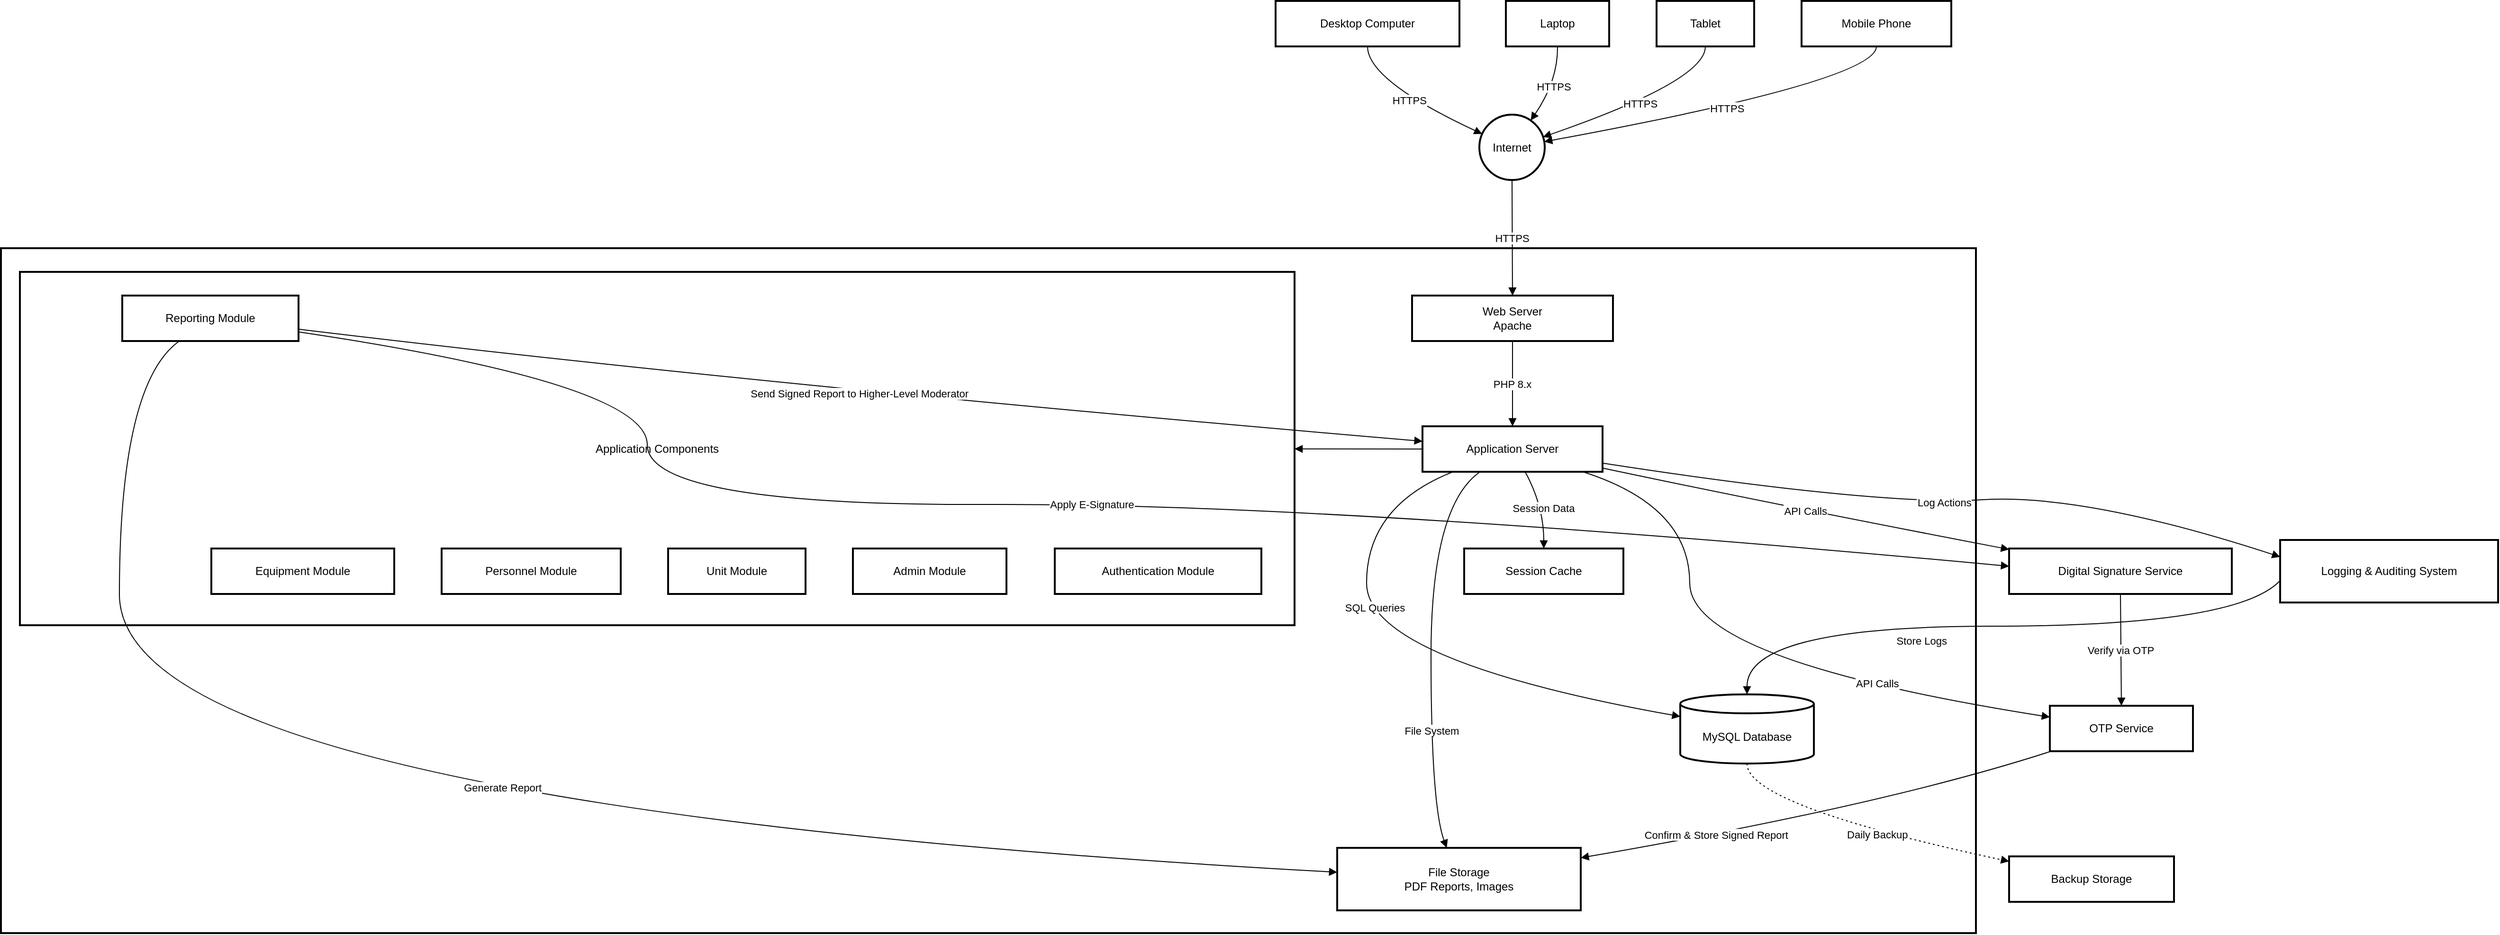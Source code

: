 <mxfile version="26.0.16">
  <diagram name="Page-1" id="wnDVQPhdN0yrqGdEhT5-">
    <mxGraphModel dx="1196" dy="662" grid="1" gridSize="10" guides="1" tooltips="1" connect="1" arrows="1" fold="1" page="1" pageScale="1" pageWidth="850" pageHeight="1100" background="#ffffff" math="0" shadow="0">
      <root>
        <mxCell id="0" />
        <mxCell id="1" parent="0" />
        <mxCell id="FzjDU5e3YEK2CfJTqNCw-419" value="cPanel Hosting Environment" style="whiteSpace=wrap;strokeWidth=2;" parent="1" vertex="1">
          <mxGeometry x="20" y="281" width="2084" height="723" as="geometry" />
        </mxCell>
        <mxCell id="FzjDU5e3YEK2CfJTqNCw-420" value="Application Components" style="whiteSpace=wrap;strokeWidth=2;" parent="1" vertex="1">
          <mxGeometry x="40" y="306" width="1345" height="373" as="geometry" />
        </mxCell>
        <mxCell id="FzjDU5e3YEK2CfJTqNCw-421" value="Desktop Computer" style="whiteSpace=wrap;strokeWidth=2;" parent="1" vertex="1">
          <mxGeometry x="1365" y="20" width="194" height="48" as="geometry" />
        </mxCell>
        <mxCell id="FzjDU5e3YEK2CfJTqNCw-422" value="Laptop" style="whiteSpace=wrap;strokeWidth=2;" parent="1" vertex="1">
          <mxGeometry x="1608" y="20" width="109" height="48" as="geometry" />
        </mxCell>
        <mxCell id="FzjDU5e3YEK2CfJTqNCw-423" value="Tablet" style="whiteSpace=wrap;strokeWidth=2;" parent="1" vertex="1">
          <mxGeometry x="1767" y="20" width="103" height="48" as="geometry" />
        </mxCell>
        <mxCell id="FzjDU5e3YEK2CfJTqNCw-424" value="Mobile Phone" style="whiteSpace=wrap;strokeWidth=2;" parent="1" vertex="1">
          <mxGeometry x="1920" y="20" width="158" height="48" as="geometry" />
        </mxCell>
        <mxCell id="FzjDU5e3YEK2CfJTqNCw-425" value="Internet" style="ellipse;aspect=fixed;strokeWidth=2;whiteSpace=wrap;" parent="1" vertex="1">
          <mxGeometry x="1580" y="140" width="69" height="69" as="geometry" />
        </mxCell>
        <mxCell id="FzjDU5e3YEK2CfJTqNCw-426" value="Web Server&#xa;Apache" style="whiteSpace=wrap;strokeWidth=2;" parent="1" vertex="1">
          <mxGeometry x="1509" y="331" width="212" height="48" as="geometry" />
        </mxCell>
        <mxCell id="FzjDU5e3YEK2CfJTqNCw-427" value="Application Server" style="whiteSpace=wrap;strokeWidth=2;" parent="1" vertex="1">
          <mxGeometry x="1520" y="469" width="190" height="48" as="geometry" />
        </mxCell>
        <mxCell id="FzjDU5e3YEK2CfJTqNCw-428" value="MySQL Database" style="shape=cylinder3;boundedLbl=1;backgroundOutline=1;size=10;strokeWidth=2;whiteSpace=wrap;" parent="1" vertex="1">
          <mxGeometry x="1792" y="752" width="141" height="73" as="geometry" />
        </mxCell>
        <mxCell id="FzjDU5e3YEK2CfJTqNCw-429" value="File Storage&#xa;PDF Reports, Images" style="whiteSpace=wrap;strokeWidth=2;" parent="1" vertex="1">
          <mxGeometry x="1430" y="914" width="257" height="66" as="geometry" />
        </mxCell>
        <mxCell id="FzjDU5e3YEK2CfJTqNCw-430" value="Session Cache" style="whiteSpace=wrap;strokeWidth=2;" parent="1" vertex="1">
          <mxGeometry x="1564" y="598" width="168" height="48" as="geometry" />
        </mxCell>
        <mxCell id="FzjDU5e3YEK2CfJTqNCw-431" value="Authentication Module" style="whiteSpace=wrap;strokeWidth=2;" parent="1" vertex="1">
          <mxGeometry x="1132" y="598" width="218" height="48" as="geometry" />
        </mxCell>
        <mxCell id="FzjDU5e3YEK2CfJTqNCw-432" value="Equipment Module" style="whiteSpace=wrap;strokeWidth=2;" parent="1" vertex="1">
          <mxGeometry x="242" y="598" width="193" height="48" as="geometry" />
        </mxCell>
        <mxCell id="FzjDU5e3YEK2CfJTqNCw-433" value="Personnel Module" style="whiteSpace=wrap;strokeWidth=2;" parent="1" vertex="1">
          <mxGeometry x="485" y="598" width="189" height="48" as="geometry" />
        </mxCell>
        <mxCell id="FzjDU5e3YEK2CfJTqNCw-434" value="Unit Module" style="whiteSpace=wrap;strokeWidth=2;" parent="1" vertex="1">
          <mxGeometry x="724" y="598" width="145" height="48" as="geometry" />
        </mxCell>
        <mxCell id="FzjDU5e3YEK2CfJTqNCw-435" value="Reporting Module" style="whiteSpace=wrap;strokeWidth=2;" parent="1" vertex="1">
          <mxGeometry x="148" y="331" width="186" height="48" as="geometry" />
        </mxCell>
        <mxCell id="FzjDU5e3YEK2CfJTqNCw-436" value="Admin Module" style="whiteSpace=wrap;strokeWidth=2;" parent="1" vertex="1">
          <mxGeometry x="919" y="598" width="162" height="48" as="geometry" />
        </mxCell>
        <mxCell id="FzjDU5e3YEK2CfJTqNCw-437" value="OTP Service" style="whiteSpace=wrap;strokeWidth=2;" parent="1" vertex="1">
          <mxGeometry x="2182" y="764" width="151" height="48" as="geometry" />
        </mxCell>
        <mxCell id="FzjDU5e3YEK2CfJTqNCw-438" value="Digital Signature Service" style="whiteSpace=wrap;strokeWidth=2;" parent="1" vertex="1">
          <mxGeometry x="2139" y="598" width="235" height="48" as="geometry" />
        </mxCell>
        <mxCell id="FzjDU5e3YEK2CfJTqNCw-439" value="Logging &amp; Auditing System" style="whiteSpace=wrap;strokeWidth=2;" parent="1" vertex="1">
          <mxGeometry x="2425" y="589" width="230" height="66" as="geometry" />
        </mxCell>
        <mxCell id="FzjDU5e3YEK2CfJTqNCw-440" value="Backup Storage" style="whiteSpace=wrap;strokeWidth=2;" parent="1" vertex="1">
          <mxGeometry x="2139" y="923" width="174" height="48" as="geometry" />
        </mxCell>
        <mxCell id="FzjDU5e3YEK2CfJTqNCw-441" value="HTTPS" style="curved=1;startArrow=none;endArrow=block;exitX=0.5;exitY=1;entryX=0;entryY=0.27;rounded=0;" parent="1" source="FzjDU5e3YEK2CfJTqNCw-421" target="FzjDU5e3YEK2CfJTqNCw-425" edge="1">
          <mxGeometry relative="1" as="geometry">
            <Array as="points">
              <mxPoint x="1462" y="104" />
            </Array>
          </mxGeometry>
        </mxCell>
        <mxCell id="FzjDU5e3YEK2CfJTqNCw-442" value="HTTPS" style="curved=1;startArrow=none;endArrow=block;exitX=0.5;exitY=1;entryX=0.85;entryY=0;rounded=0;" parent="1" source="FzjDU5e3YEK2CfJTqNCw-422" target="FzjDU5e3YEK2CfJTqNCw-425" edge="1">
          <mxGeometry relative="1" as="geometry">
            <Array as="points">
              <mxPoint x="1663" y="104" />
            </Array>
          </mxGeometry>
        </mxCell>
        <mxCell id="FzjDU5e3YEK2CfJTqNCw-443" value="HTTPS" style="curved=1;startArrow=none;endArrow=block;exitX=0.5;exitY=1;entryX=1;entryY=0.33;rounded=0;" parent="1" source="FzjDU5e3YEK2CfJTqNCw-423" target="FzjDU5e3YEK2CfJTqNCw-425" edge="1">
          <mxGeometry relative="1" as="geometry">
            <Array as="points">
              <mxPoint x="1819" y="104" />
            </Array>
          </mxGeometry>
        </mxCell>
        <mxCell id="FzjDU5e3YEK2CfJTqNCw-444" value="HTTPS" style="curved=1;startArrow=none;endArrow=block;exitX=0.5;exitY=1;entryX=1;entryY=0.41;rounded=0;" parent="1" source="FzjDU5e3YEK2CfJTqNCw-424" target="FzjDU5e3YEK2CfJTqNCw-425" edge="1">
          <mxGeometry relative="1" as="geometry">
            <Array as="points">
              <mxPoint x="1999" y="104" />
            </Array>
          </mxGeometry>
        </mxCell>
        <mxCell id="FzjDU5e3YEK2CfJTqNCw-445" value="HTTPS" style="curved=1;startArrow=none;endArrow=block;exitX=0.5;exitY=1.01;entryX=0.5;entryY=0.01;rounded=0;" parent="1" source="FzjDU5e3YEK2CfJTqNCw-425" target="FzjDU5e3YEK2CfJTqNCw-426" edge="1">
          <mxGeometry relative="1" as="geometry">
            <Array as="points" />
          </mxGeometry>
        </mxCell>
        <mxCell id="FzjDU5e3YEK2CfJTqNCw-446" value="PHP 8.x" style="curved=1;startArrow=none;endArrow=block;exitX=0.5;exitY=1.01;entryX=0.5;entryY=0;rounded=0;" parent="1" source="FzjDU5e3YEK2CfJTqNCw-426" target="FzjDU5e3YEK2CfJTqNCw-427" edge="1">
          <mxGeometry relative="1" as="geometry">
            <Array as="points" />
          </mxGeometry>
        </mxCell>
        <mxCell id="FzjDU5e3YEK2CfJTqNCw-447" value="SQL Queries" style="curved=1;startArrow=none;endArrow=block;exitX=0.17;exitY=1;entryX=0;entryY=0.32;rounded=0;" parent="1" source="FzjDU5e3YEK2CfJTqNCw-427" target="FzjDU5e3YEK2CfJTqNCw-428" edge="1">
          <mxGeometry x="-0.313" y="9" relative="1" as="geometry">
            <Array as="points">
              <mxPoint x="1461" y="553" />
              <mxPoint x="1461" y="716" />
            </Array>
            <mxPoint as="offset" />
          </mxGeometry>
        </mxCell>
        <mxCell id="FzjDU5e3YEK2CfJTqNCw-448" value="File System" style="curved=1;startArrow=none;endArrow=block;exitX=0.32;exitY=1;entryX=0.45;entryY=0;rounded=0;" parent="1" source="FzjDU5e3YEK2CfJTqNCw-427" target="FzjDU5e3YEK2CfJTqNCw-429" edge="1">
          <mxGeometry x="0.405" y="1" relative="1" as="geometry">
            <Array as="points">
              <mxPoint x="1529" y="553" />
              <mxPoint x="1529" y="869" />
            </Array>
            <mxPoint as="offset" />
          </mxGeometry>
        </mxCell>
        <mxCell id="FzjDU5e3YEK2CfJTqNCw-449" value="Session Data" style="curved=1;startArrow=none;endArrow=block;exitX=0.57;exitY=1;entryX=0.5;entryY=0;rounded=0;" parent="1" source="FzjDU5e3YEK2CfJTqNCw-427" target="FzjDU5e3YEK2CfJTqNCw-430" edge="1">
          <mxGeometry relative="1" as="geometry">
            <Array as="points">
              <mxPoint x="1648" y="553" />
            </Array>
          </mxGeometry>
        </mxCell>
        <mxCell id="FzjDU5e3YEK2CfJTqNCw-450" value="API Calls" style="curved=1;startArrow=none;endArrow=block;exitX=0.89;exitY=1;entryX=0;entryY=0.25;rounded=0;" parent="1" source="FzjDU5e3YEK2CfJTqNCw-427" target="FzjDU5e3YEK2CfJTqNCw-437" edge="1">
          <mxGeometry x="0.444" y="7" relative="1" as="geometry">
            <Array as="points">
              <mxPoint x="1802" y="553" />
              <mxPoint x="1802" y="716" />
            </Array>
            <mxPoint as="offset" />
          </mxGeometry>
        </mxCell>
        <mxCell id="FzjDU5e3YEK2CfJTqNCw-451" value="API Calls" style="curved=1;startArrow=none;endArrow=block;exitX=1;exitY=0.92;entryX=0;entryY=0.02;rounded=0;" parent="1" source="FzjDU5e3YEK2CfJTqNCw-427" target="FzjDU5e3YEK2CfJTqNCw-438" edge="1">
          <mxGeometry relative="1" as="geometry">
            <Array as="points">
              <mxPoint x="1899" y="553" />
            </Array>
          </mxGeometry>
        </mxCell>
        <mxCell id="FzjDU5e3YEK2CfJTqNCw-452" value="Generate Report" style="curved=1;startArrow=none;endArrow=block;exitX=0.32;exitY=1.01;entryX=0;entryY=0.39;rounded=0;" parent="1" source="FzjDU5e3YEK2CfJTqNCw-435" target="FzjDU5e3YEK2CfJTqNCw-429" edge="1">
          <mxGeometry x="0.023" y="41" relative="1" as="geometry">
            <Array as="points">
              <mxPoint x="145" y="424" />
              <mxPoint x="145" y="869" />
            </Array>
            <mxPoint as="offset" />
          </mxGeometry>
        </mxCell>
        <mxCell id="FzjDU5e3YEK2CfJTqNCw-453" value="Apply E-Signature" style="curved=1;startArrow=none;endArrow=block;exitX=1;exitY=0.8;entryX=0;entryY=0.39;rounded=0;" parent="1" source="FzjDU5e3YEK2CfJTqNCw-435" target="FzjDU5e3YEK2CfJTqNCw-438" edge="1">
          <mxGeometry relative="1" as="geometry">
            <Array as="points">
              <mxPoint x="702" y="424" />
              <mxPoint x="702" y="553" />
              <mxPoint x="1420" y="550" />
            </Array>
          </mxGeometry>
        </mxCell>
        <mxCell id="FzjDU5e3YEK2CfJTqNCw-454" value="Verify via OTP" style="curved=1;startArrow=none;endArrow=block;exitX=0.5;exitY=1;entryX=0.5;entryY=0;rounded=0;" parent="1" source="FzjDU5e3YEK2CfJTqNCw-438" target="FzjDU5e3YEK2CfJTqNCw-437" edge="1">
          <mxGeometry relative="1" as="geometry">
            <Array as="points" />
          </mxGeometry>
        </mxCell>
        <mxCell id="FzjDU5e3YEK2CfJTqNCw-455" value="Confirm &amp; Store Signed Report" style="curved=1;startArrow=none;endArrow=block;exitX=0.01;exitY=1;entryX=1;entryY=0.16;rounded=0;" parent="1" source="FzjDU5e3YEK2CfJTqNCw-437" target="FzjDU5e3YEK2CfJTqNCw-429" edge="1">
          <mxGeometry x="0.431" relative="1" as="geometry">
            <Array as="points">
              <mxPoint x="2008" y="869" />
            </Array>
            <mxPoint as="offset" />
          </mxGeometry>
        </mxCell>
        <mxCell id="FzjDU5e3YEK2CfJTqNCw-456" value="Send Signed Report to Higher-Level Moderator" style="curved=1;startArrow=none;endArrow=block;exitX=1;exitY=0.74;entryX=0;entryY=0.33;rounded=0;" parent="1" source="FzjDU5e3YEK2CfJTqNCw-435" target="FzjDU5e3YEK2CfJTqNCw-427" edge="1">
          <mxGeometry relative="1" as="geometry">
            <Array as="points">
              <mxPoint x="808" y="424" />
            </Array>
          </mxGeometry>
        </mxCell>
        <mxCell id="FzjDU5e3YEK2CfJTqNCw-457" value="Log Actions" style="curved=1;startArrow=none;endArrow=block;exitX=1;exitY=0.81;entryX=0;entryY=0.27;rounded=0;" parent="1" source="FzjDU5e3YEK2CfJTqNCw-427" target="FzjDU5e3YEK2CfJTqNCw-439" edge="1">
          <mxGeometry relative="1" as="geometry">
            <Array as="points">
              <mxPoint x="2002" y="553" />
              <mxPoint x="2220" y="540" />
            </Array>
          </mxGeometry>
        </mxCell>
        <mxCell id="FzjDU5e3YEK2CfJTqNCw-458" value="Store Logs" style="curved=1;startArrow=none;endArrow=block;exitX=0;exitY=0.65;entryX=0.5;entryY=-0.01;rounded=0;" parent="1" source="FzjDU5e3YEK2CfJTqNCw-439" target="FzjDU5e3YEK2CfJTqNCw-428" edge="1">
          <mxGeometry x="0.217" y="15" relative="1" as="geometry">
            <Array as="points">
              <mxPoint x="2380" y="680" />
              <mxPoint x="1862" y="680" />
            </Array>
            <mxPoint as="offset" />
          </mxGeometry>
        </mxCell>
        <mxCell id="FzjDU5e3YEK2CfJTqNCw-459" value="Daily Backup" style="curved=1;dashed=1;dashPattern=2 3;startArrow=none;endArrow=block;exitX=0.5;exitY=0.99;entryX=0;entryY=0.11;rounded=0;" parent="1" source="FzjDU5e3YEK2CfJTqNCw-428" target="FzjDU5e3YEK2CfJTqNCw-440" edge="1">
          <mxGeometry x="0.133" y="-1" relative="1" as="geometry">
            <Array as="points">
              <mxPoint x="1862" y="869" />
            </Array>
            <mxPoint as="offset" />
          </mxGeometry>
        </mxCell>
        <mxCell id="FzjDU5e3YEK2CfJTqNCw-460" value="" style="curved=1;startArrow=none;endArrow=block;rounded=0;" parent="1" source="FzjDU5e3YEK2CfJTqNCw-427" target="FzjDU5e3YEK2CfJTqNCw-420" edge="1">
          <mxGeometry relative="1" as="geometry">
            <Array as="points" />
          </mxGeometry>
        </mxCell>
      </root>
    </mxGraphModel>
  </diagram>
</mxfile>

